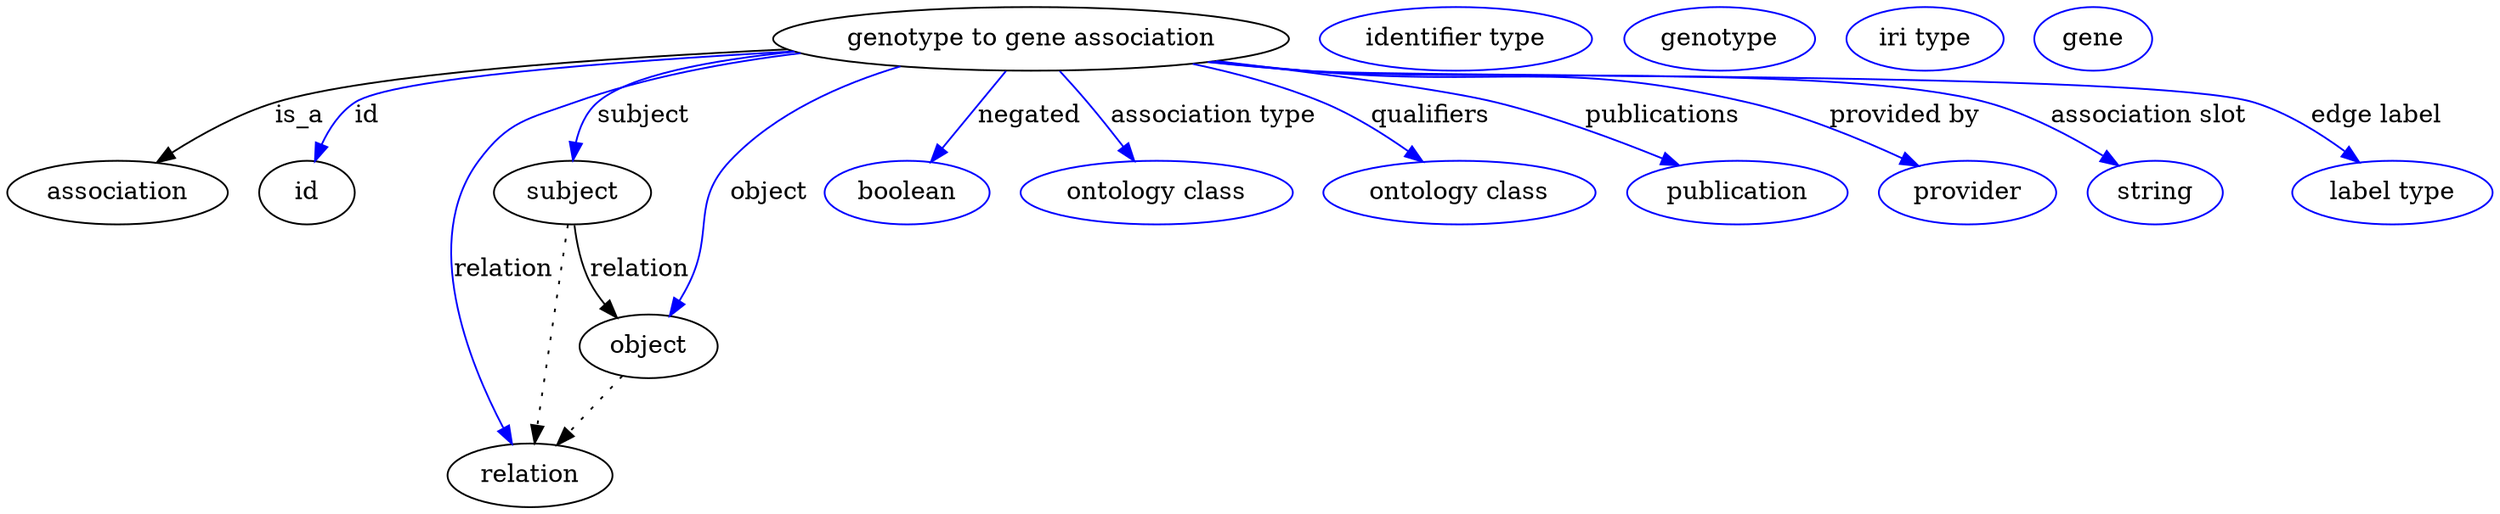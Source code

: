 digraph {
	graph [bb="0,0,1173.1,281"];
	node [label="\N"];
	"genotype to gene association"	 [height=0.5,
		label="genotype to gene association",
		pos="495.4,263",
		width=3.1117];
	association	 [height=0.5,
		pos="49.402,177",
		width=1.3723];
	"genotype to gene association" -> association	 [label=is_a,
		lp="145.68,220",
		pos="e,71.049,193.43 388.74,257.48 299.5,251.93 179.63,242.01 133.85,227 114.63,220.7 95.08,209.49 79.635,199.28"];
	id	 [height=0.5,
		pos="143.4,177",
		width=0.75];
	"genotype to gene association" -> id	 [color=blue,
		label=id,
		lp="179.85,220",
		pos="e,149.4,194.76 391.92,256.01 304.89,249.37 191.77,238.7 173.51,227 164.99,221.54 158.54,212.73 153.83,204.01",
		style=solid];
	subject	 [height=0.5,
		pos="276.4,177",
		width=0.97656];
	"genotype to gene association" -> subject	 [color=blue,
		label=subject,
		lp="314.23,220",
		pos="e,278.18,195.29 395.87,254.67 353.23,249.23 309.6,240.54 293.75,227 287.19,221.4 283.11,213.19 280.57,205.03",
		style=solid];
	relation	 [height=0.5,
		pos="256.4,18",
		width=1.031];
	"genotype to gene association" -> relation	 [color=blue,
		label=relation,
		lp="240.78,134",
		pos="e,247,35.476 394.84,255.06 357.92,249.85 316.38,241.24 280.4,227 256.56,217.56 246.28,216.56 232.4,195 202.59,148.68 225.71,81.424 \
242.65,44.586",
		style=solid];
	object	 [height=0.5,
		pos="316.4,91",
		width=0.88096];
	"genotype to gene association" -> object	 [color=blue,
		label=object,
		lp="373.51,177",
		pos="e,325.12,108.39 439.73,247.28 411.26,236.68 378.1,219.98 356.19,195 335.18,171.03 345.29,156.57 333.4,127 332.16,123.92 330.79,120.73 \
329.38,117.58",
		style=solid];
	negated	 [color=blue,
		height=0.5,
		label=boolean,
		pos="437.4,177",
		width=1.0584];
	"genotype to gene association" -> negated	 [color=blue,
		label=negated,
		lp="492.17,220",
		pos="e,449.09,194.33 483.1,244.76 474.86,232.55 463.9,216.29 454.77,202.76",
		style=solid];
	"association type"	 [color=blue,
		height=0.5,
		label="ontology class",
		pos="554.4,177",
		width=1.6931];
	"genotype to gene association" -> "association type"	 [color=blue,
		label="association type",
		lp="574.31,220",
		pos="e,542.11,194.92 507.91,244.76 516.18,232.71 527.15,216.72 536.36,203.3",
		style=solid];
	qualifiers	 [color=blue,
		height=0.5,
		label="ontology class",
		pos="694.4,177",
		width=1.6931];
	"genotype to gene association" -> qualifiers	 [color=blue,
		label=qualifiers,
		lp="672.45,220",
		pos="e,674.13,194.09 563.07,248.56 583.01,243.1 604.53,235.97 623.4,227 638.34,219.9 653.51,209.7 665.97,200.37",
		style=solid];
	publications	 [color=blue,
		height=0.5,
		label=publication,
		pos="823.4,177",
		width=1.3859];
	"genotype to gene association" -> publications	 [color=blue,
		label=publications,
		lp="777.62,220",
		pos="e,793.23,191.65 577.24,250.64 624.55,243.13 679.19,233.73 702.4,227 730.42,218.88 760.75,206.34 784.03,195.85",
		style=solid];
	"provided by"	 [color=blue,
		height=0.5,
		label=provider,
		pos="931.4,177",
		width=1.1129];
	"genotype to gene association" -> "provided by"	 [color=blue,
		label="provided by",
		lp="889.03,220",
		pos="e,905.52,190.99 575.7,250.39 589.26,248.45 603.22,246.58 616.4,245 704.58,234.46 729.33,248.85 815.4,227 843.67,219.82 873.88,206.61 \
896.38,195.57",
		style=solid];
	"association slot"	 [color=blue,
		height=0.5,
		label=string,
		pos="1019.4,177",
		width=0.8403];
	"genotype to gene association" -> "association slot"	 [color=blue,
		label="association slot",
		lp="1004.4,220",
		pos="e,999.81,190.83 574.35,250.21 588.33,248.25 602.78,246.41 616.4,245 685.04,237.92 860,245.78 926.4,227 949.53,220.46 973.37,207.5 \
991.12,196.41",
		style=solid];
	"edge label"	 [color=blue,
		height=0.5,
		label="label type",
		pos="1128.4,177",
		width=1.2425];
	"genotype to gene association" -> "edge label"	 [color=blue,
		label="edge label",
		lp="1109,220",
		pos="e,1109.3,193.58 573.69,250.11 587.87,248.13 602.55,246.31 616.4,245 712.72,235.87 959.22,256.39 1051.4,227 1069.4,221.27 1087.2,\
210.14 1101.2,199.83",
		style=solid];
	association_id	 [color=blue,
		height=0.5,
		label="identifier type",
		pos="684.4,263",
		width=1.652];
	subject -> relation	 [pos="e,258.67,36.027 274.11,158.76 270.64,131.21 264.04,78.735 259.95,46.223",
		style=dotted];
	subject -> object	 [label=relation,
		lp="312.78,134",
		pos="e,302.82,107.46 279.98,158.87 282.29,149.13 285.78,137.08 290.64,127 292.43,123.29 294.6,119.56 296.91,115.97"];
	"genotype to gene association_subject"	 [color=blue,
		height=0.5,
		label=genotype,
		pos="804.4,263",
		width=1.1812];
	"genotype to gene association_relation"	 [color=blue,
		height=0.5,
		label="iri type",
		pos="900.4,263",
		width=0.9834];
	object -> relation	 [pos="e,270.17,34.752 302.79,74.435 295.09,65.075 285.33,53.191 276.74,42.745",
		style=dotted];
	"genotype to gene association_object"	 [color=blue,
		height=0.5,
		label=gene,
		pos="980.4,263",
		width=0.75];
}
